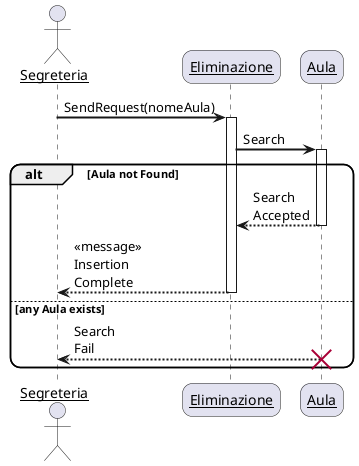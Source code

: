 @startuml
skinparam sequenceArrowThickness 2
skinparam roundcorner 20
skinparam maxmessagesize 60
skinparam sequenceParticipant underline

actor Segreteria
participant "Eliminazione" as A
participant "Aula" as B

Segreteria -> A: SendRequest(nomeAula)
activate A

A -> B: Search
activate B


alt Aula not Found

    B --> A: Search Accepted
    deactivate B
        
    A --> Segreteria: <<message>> Insertion Complete
    deactivate A
        
else any Aula exists

    B --> Segreteria: Search Fail
    destroy B
    
end

@enduml
